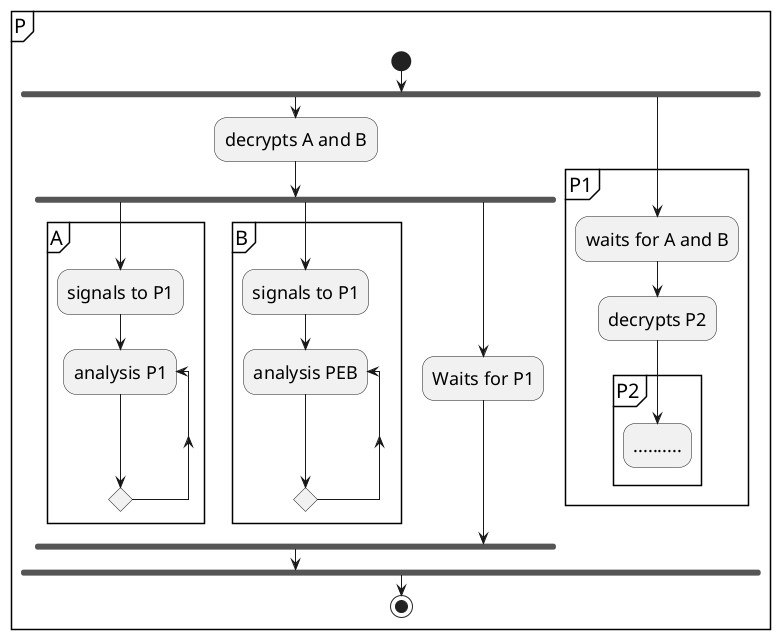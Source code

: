 @startuml P security scheme
skinparam monochrome true
skinparam ActivityFontSize 18
skinparam PartitionFontSize 20
partition P {
  start
  fork
    :decrypts A and B;
    fork
      partition A {
        :signals to P1;
        repeat :analysis P1;
        repeat while
        detach
      }
    fork again
      partition B {
        :signals to P1;
        repeat :analysis PEB;
        repeat while
        detach
      }
    fork again
      :Waits for P1;
    end fork
  fork again
    partition P1 {
      :waits for A and B;
      :decrypts P2;
      partition P2 {
        :..........;
      }
    }
    detach
  end fork
  stop
}
@enduml
